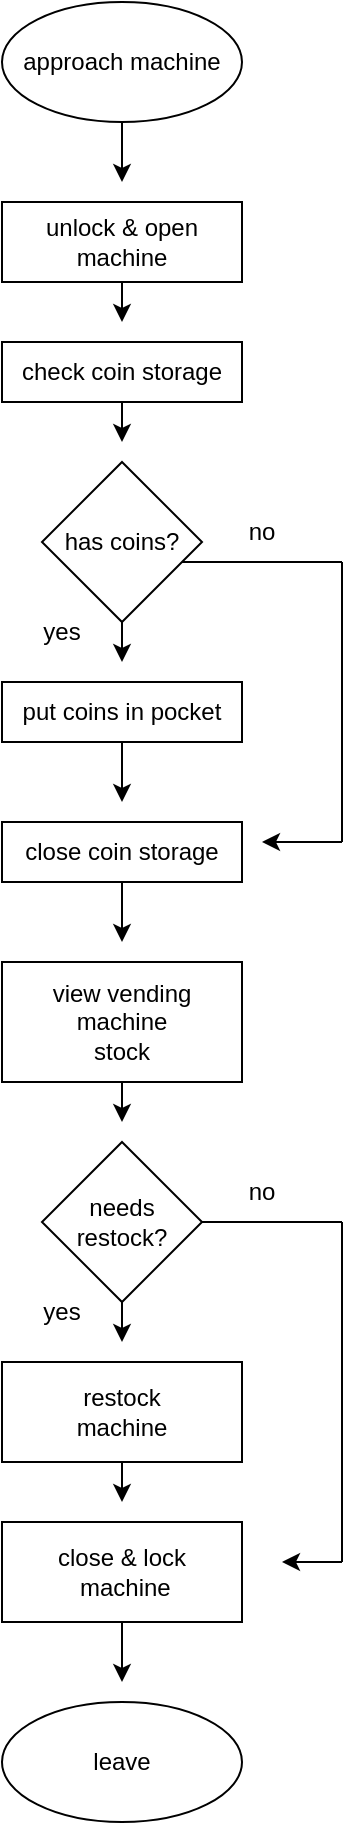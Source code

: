 <mxfile version="20.8.12" type="device"><diagram id="C5RBs43oDa-KdzZeNtuy" name="Page-1"><mxGraphModel dx="1434" dy="745" grid="1" gridSize="10" guides="1" tooltips="1" connect="1" arrows="1" fold="1" page="1" pageScale="1" pageWidth="827" pageHeight="1169" math="0" shadow="0"><root><mxCell id="WIyWlLk6GJQsqaUBKTNV-0"/><mxCell id="WIyWlLk6GJQsqaUBKTNV-1" parent="WIyWlLk6GJQsqaUBKTNV-0"/><mxCell id="PFooh20buIbQsFGxg1gT-0" value="approach machine" style="ellipse;whiteSpace=wrap;html=1;" vertex="1" parent="WIyWlLk6GJQsqaUBKTNV-1"><mxGeometry x="350" y="40" width="120" height="60" as="geometry"/></mxCell><mxCell id="PFooh20buIbQsFGxg1gT-1" value="" style="endArrow=classic;html=1;rounded=0;exitX=0.5;exitY=1;exitDx=0;exitDy=0;" edge="1" parent="WIyWlLk6GJQsqaUBKTNV-1" source="PFooh20buIbQsFGxg1gT-0"><mxGeometry width="50" height="50" relative="1" as="geometry"><mxPoint x="390" y="410" as="sourcePoint"/><mxPoint x="410" y="130" as="targetPoint"/></mxGeometry></mxCell><mxCell id="PFooh20buIbQsFGxg1gT-8" value="unlock &amp;amp; open&lt;br&gt;machine" style="rounded=0;whiteSpace=wrap;html=1;" vertex="1" parent="WIyWlLk6GJQsqaUBKTNV-1"><mxGeometry x="350" y="140" width="120" height="40" as="geometry"/></mxCell><mxCell id="PFooh20buIbQsFGxg1gT-9" value="check coin storage" style="rounded=0;whiteSpace=wrap;html=1;" vertex="1" parent="WIyWlLk6GJQsqaUBKTNV-1"><mxGeometry x="350" y="210" width="120" height="30" as="geometry"/></mxCell><mxCell id="PFooh20buIbQsFGxg1gT-10" value="has coins?" style="rhombus;whiteSpace=wrap;html=1;" vertex="1" parent="WIyWlLk6GJQsqaUBKTNV-1"><mxGeometry x="370" y="270" width="80" height="80" as="geometry"/></mxCell><mxCell id="PFooh20buIbQsFGxg1gT-11" value="put coins in pocket" style="rounded=0;whiteSpace=wrap;html=1;" vertex="1" parent="WIyWlLk6GJQsqaUBKTNV-1"><mxGeometry x="350" y="380" width="120" height="30" as="geometry"/></mxCell><mxCell id="PFooh20buIbQsFGxg1gT-13" value="close coin storage" style="rounded=0;whiteSpace=wrap;html=1;" vertex="1" parent="WIyWlLk6GJQsqaUBKTNV-1"><mxGeometry x="350" y="450" width="120" height="30" as="geometry"/></mxCell><mxCell id="PFooh20buIbQsFGxg1gT-14" value="view vending machine&lt;br&gt;stock" style="rounded=0;whiteSpace=wrap;html=1;" vertex="1" parent="WIyWlLk6GJQsqaUBKTNV-1"><mxGeometry x="350" y="520" width="120" height="60" as="geometry"/></mxCell><mxCell id="PFooh20buIbQsFGxg1gT-15" value="needs&lt;br&gt;restock?" style="rhombus;whiteSpace=wrap;html=1;" vertex="1" parent="WIyWlLk6GJQsqaUBKTNV-1"><mxGeometry x="370" y="610" width="80" height="80" as="geometry"/></mxCell><mxCell id="PFooh20buIbQsFGxg1gT-16" value="restock&lt;br&gt;machine" style="rounded=0;whiteSpace=wrap;html=1;" vertex="1" parent="WIyWlLk6GJQsqaUBKTNV-1"><mxGeometry x="350" y="720" width="120" height="50" as="geometry"/></mxCell><mxCell id="PFooh20buIbQsFGxg1gT-17" value="close &amp;amp; lock&lt;br&gt;&amp;nbsp;machine" style="rounded=0;whiteSpace=wrap;html=1;" vertex="1" parent="WIyWlLk6GJQsqaUBKTNV-1"><mxGeometry x="350" y="800" width="120" height="50" as="geometry"/></mxCell><mxCell id="PFooh20buIbQsFGxg1gT-19" value="leave" style="ellipse;whiteSpace=wrap;html=1;" vertex="1" parent="WIyWlLk6GJQsqaUBKTNV-1"><mxGeometry x="350" y="890" width="120" height="60" as="geometry"/></mxCell><mxCell id="PFooh20buIbQsFGxg1gT-20" value="" style="endArrow=classic;html=1;rounded=0;exitX=0.5;exitY=1;exitDx=0;exitDy=0;" edge="1" parent="WIyWlLk6GJQsqaUBKTNV-1" source="PFooh20buIbQsFGxg1gT-8"><mxGeometry width="50" height="50" relative="1" as="geometry"><mxPoint x="390" y="370" as="sourcePoint"/><mxPoint x="410" y="200" as="targetPoint"/></mxGeometry></mxCell><mxCell id="PFooh20buIbQsFGxg1gT-21" value="" style="endArrow=classic;html=1;rounded=0;exitX=0.5;exitY=1;exitDx=0;exitDy=0;" edge="1" parent="WIyWlLk6GJQsqaUBKTNV-1" source="PFooh20buIbQsFGxg1gT-9"><mxGeometry width="50" height="50" relative="1" as="geometry"><mxPoint x="390" y="370" as="sourcePoint"/><mxPoint x="410" y="260" as="targetPoint"/></mxGeometry></mxCell><mxCell id="PFooh20buIbQsFGxg1gT-22" value="" style="endArrow=classic;html=1;rounded=0;exitX=0.5;exitY=1;exitDx=0;exitDy=0;" edge="1" parent="WIyWlLk6GJQsqaUBKTNV-1" source="PFooh20buIbQsFGxg1gT-10"><mxGeometry width="50" height="50" relative="1" as="geometry"><mxPoint x="390" y="370" as="sourcePoint"/><mxPoint x="410" y="370" as="targetPoint"/></mxGeometry></mxCell><mxCell id="PFooh20buIbQsFGxg1gT-23" value="" style="endArrow=none;html=1;rounded=0;" edge="1" parent="WIyWlLk6GJQsqaUBKTNV-1"><mxGeometry width="50" height="50" relative="1" as="geometry"><mxPoint x="520" y="320" as="sourcePoint"/><mxPoint x="440" y="320" as="targetPoint"/></mxGeometry></mxCell><mxCell id="PFooh20buIbQsFGxg1gT-24" value="" style="endArrow=none;html=1;rounded=0;" edge="1" parent="WIyWlLk6GJQsqaUBKTNV-1"><mxGeometry width="50" height="50" relative="1" as="geometry"><mxPoint x="520" y="460" as="sourcePoint"/><mxPoint x="520" y="320" as="targetPoint"/></mxGeometry></mxCell><mxCell id="PFooh20buIbQsFGxg1gT-25" value="" style="endArrow=classic;html=1;rounded=0;" edge="1" parent="WIyWlLk6GJQsqaUBKTNV-1"><mxGeometry width="50" height="50" relative="1" as="geometry"><mxPoint x="520" y="460" as="sourcePoint"/><mxPoint x="480" y="460" as="targetPoint"/></mxGeometry></mxCell><mxCell id="PFooh20buIbQsFGxg1gT-26" value="" style="endArrow=classic;html=1;rounded=0;exitX=0.5;exitY=1;exitDx=0;exitDy=0;" edge="1" parent="WIyWlLk6GJQsqaUBKTNV-1" source="PFooh20buIbQsFGxg1gT-11"><mxGeometry width="50" height="50" relative="1" as="geometry"><mxPoint x="390" y="370" as="sourcePoint"/><mxPoint x="410" y="440" as="targetPoint"/></mxGeometry></mxCell><mxCell id="PFooh20buIbQsFGxg1gT-27" value="yes" style="text;html=1;strokeColor=none;fillColor=none;align=center;verticalAlign=middle;whiteSpace=wrap;rounded=0;" vertex="1" parent="WIyWlLk6GJQsqaUBKTNV-1"><mxGeometry x="350" y="340" width="60" height="30" as="geometry"/></mxCell><mxCell id="PFooh20buIbQsFGxg1gT-28" value="no" style="text;html=1;strokeColor=none;fillColor=none;align=center;verticalAlign=middle;whiteSpace=wrap;rounded=0;" vertex="1" parent="WIyWlLk6GJQsqaUBKTNV-1"><mxGeometry x="450" y="290" width="60" height="30" as="geometry"/></mxCell><mxCell id="PFooh20buIbQsFGxg1gT-29" value="" style="endArrow=classic;html=1;rounded=0;exitX=0.5;exitY=1;exitDx=0;exitDy=0;" edge="1" parent="WIyWlLk6GJQsqaUBKTNV-1" source="PFooh20buIbQsFGxg1gT-13"><mxGeometry width="50" height="50" relative="1" as="geometry"><mxPoint x="390" y="570" as="sourcePoint"/><mxPoint x="410" y="510" as="targetPoint"/></mxGeometry></mxCell><mxCell id="PFooh20buIbQsFGxg1gT-30" value="" style="endArrow=classic;html=1;rounded=0;exitX=0.5;exitY=1;exitDx=0;exitDy=0;" edge="1" parent="WIyWlLk6GJQsqaUBKTNV-1" source="PFooh20buIbQsFGxg1gT-14"><mxGeometry width="50" height="50" relative="1" as="geometry"><mxPoint x="390" y="670" as="sourcePoint"/><mxPoint x="410" y="600" as="targetPoint"/></mxGeometry></mxCell><mxCell id="PFooh20buIbQsFGxg1gT-31" value="" style="endArrow=classic;html=1;rounded=0;exitX=0.5;exitY=1;exitDx=0;exitDy=0;" edge="1" parent="WIyWlLk6GJQsqaUBKTNV-1" source="PFooh20buIbQsFGxg1gT-15"><mxGeometry width="50" height="50" relative="1" as="geometry"><mxPoint x="390" y="670" as="sourcePoint"/><mxPoint x="410" y="710" as="targetPoint"/></mxGeometry></mxCell><mxCell id="PFooh20buIbQsFGxg1gT-32" value="" style="endArrow=none;html=1;rounded=0;exitX=1;exitY=0.5;exitDx=0;exitDy=0;" edge="1" parent="WIyWlLk6GJQsqaUBKTNV-1" source="PFooh20buIbQsFGxg1gT-15"><mxGeometry width="50" height="50" relative="1" as="geometry"><mxPoint x="390" y="670" as="sourcePoint"/><mxPoint x="520" y="650" as="targetPoint"/></mxGeometry></mxCell><mxCell id="PFooh20buIbQsFGxg1gT-33" value="" style="endArrow=none;html=1;rounded=0;" edge="1" parent="WIyWlLk6GJQsqaUBKTNV-1"><mxGeometry width="50" height="50" relative="1" as="geometry"><mxPoint x="520" y="820" as="sourcePoint"/><mxPoint x="520" y="650" as="targetPoint"/></mxGeometry></mxCell><mxCell id="PFooh20buIbQsFGxg1gT-34" value="" style="endArrow=classic;html=1;rounded=0;" edge="1" parent="WIyWlLk6GJQsqaUBKTNV-1"><mxGeometry width="50" height="50" relative="1" as="geometry"><mxPoint x="520" y="820" as="sourcePoint"/><mxPoint x="490" y="820" as="targetPoint"/></mxGeometry></mxCell><mxCell id="PFooh20buIbQsFGxg1gT-35" value="" style="endArrow=classic;html=1;rounded=0;exitX=0.5;exitY=1;exitDx=0;exitDy=0;" edge="1" parent="WIyWlLk6GJQsqaUBKTNV-1" source="PFooh20buIbQsFGxg1gT-16"><mxGeometry width="50" height="50" relative="1" as="geometry"><mxPoint x="390" y="660" as="sourcePoint"/><mxPoint x="410" y="790" as="targetPoint"/></mxGeometry></mxCell><mxCell id="PFooh20buIbQsFGxg1gT-36" value="" style="endArrow=classic;html=1;rounded=0;exitX=0.5;exitY=1;exitDx=0;exitDy=0;" edge="1" parent="WIyWlLk6GJQsqaUBKTNV-1" source="PFooh20buIbQsFGxg1gT-17"><mxGeometry width="50" height="50" relative="1" as="geometry"><mxPoint x="390" y="660" as="sourcePoint"/><mxPoint x="410" y="880" as="targetPoint"/></mxGeometry></mxCell><mxCell id="PFooh20buIbQsFGxg1gT-37" value="yes" style="text;html=1;strokeColor=none;fillColor=none;align=center;verticalAlign=middle;whiteSpace=wrap;rounded=0;" vertex="1" parent="WIyWlLk6GJQsqaUBKTNV-1"><mxGeometry x="350" y="680" width="60" height="30" as="geometry"/></mxCell><mxCell id="PFooh20buIbQsFGxg1gT-38" value="no" style="text;html=1;strokeColor=none;fillColor=none;align=center;verticalAlign=middle;whiteSpace=wrap;rounded=0;" vertex="1" parent="WIyWlLk6GJQsqaUBKTNV-1"><mxGeometry x="450" y="620" width="60" height="30" as="geometry"/></mxCell></root></mxGraphModel></diagram></mxfile>